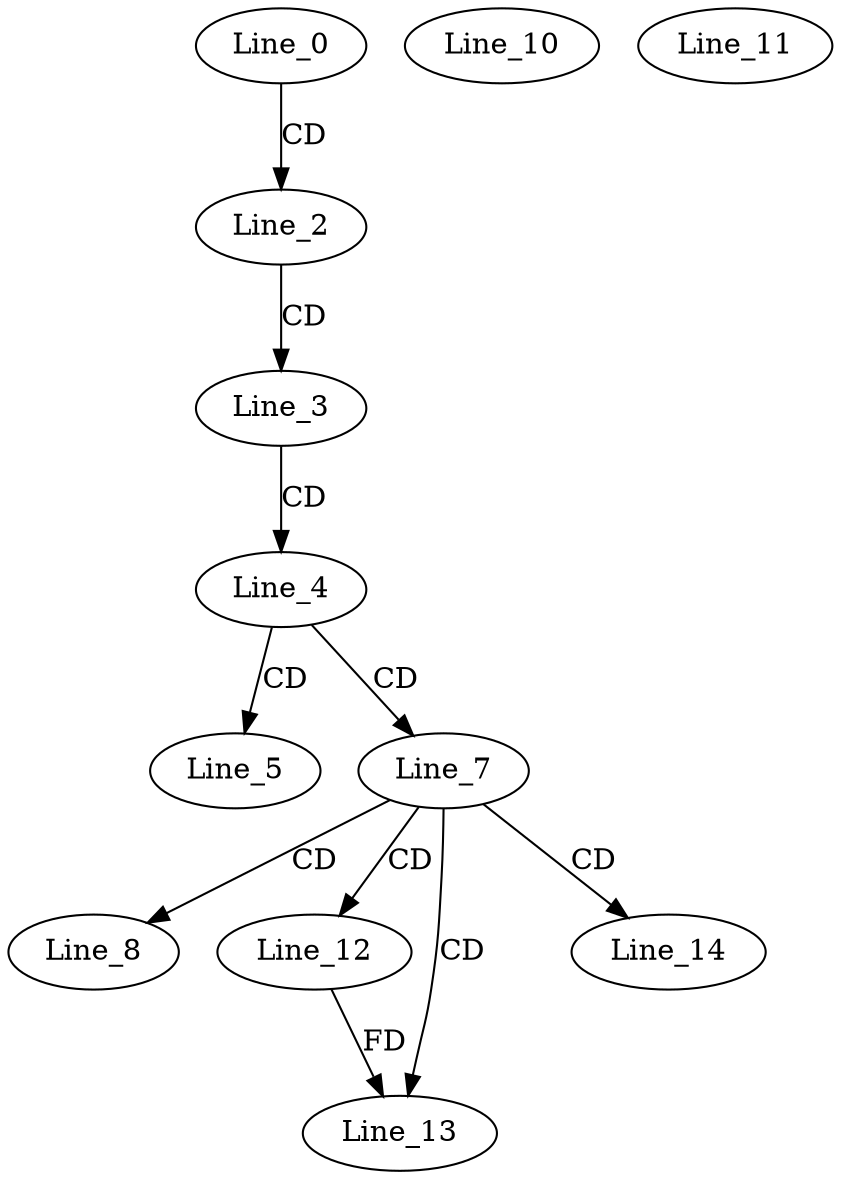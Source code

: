 digraph G {
  Line_0;
  Line_2;
  Line_3;
  Line_4;
  Line_5;
  Line_7;
  Line_8;
  Line_10;
  Line_11;
  Line_12;
  Line_13;
  Line_14;
  Line_0 -> Line_2 [ label="CD" ];
  Line_2 -> Line_3 [ label="CD" ];
  Line_3 -> Line_4 [ label="CD" ];
  Line_4 -> Line_5 [ label="CD" ];
  Line_4 -> Line_7 [ label="CD" ];
  Line_7 -> Line_8 [ label="CD" ];
  Line_7 -> Line_12 [ label="CD" ];
  Line_7 -> Line_13 [ label="CD" ];
  Line_12 -> Line_13 [ label="FD" ];
  Line_7 -> Line_14 [ label="CD" ];
}
